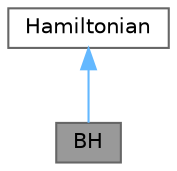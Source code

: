 digraph "BH"
{
 // LATEX_PDF_SIZE
  bgcolor="transparent";
  edge [fontname=Helvetica,fontsize=10,labelfontname=Helvetica,labelfontsize=10];
  node [fontname=Helvetica,fontsize=10,shape=box,height=0.2,width=0.4];
  Node1 [id="Node000001",label="BH",height=0.2,width=0.4,color="gray40", fillcolor="grey60", style="filled", fontcolor="black",tooltip="Class representing the Bose-Hubbard Hamiltonian."];
  Node2 -> Node1 [id="edge1_Node000001_Node000002",dir="back",color="steelblue1",style="solid",tooltip=" "];
  Node2 [id="Node000002",label="Hamiltonian",height=0.2,width=0.4,color="gray40", fillcolor="white", style="filled",URL="$classHamiltonian.html",tooltip="Base class for Hamiltonians."];
}
